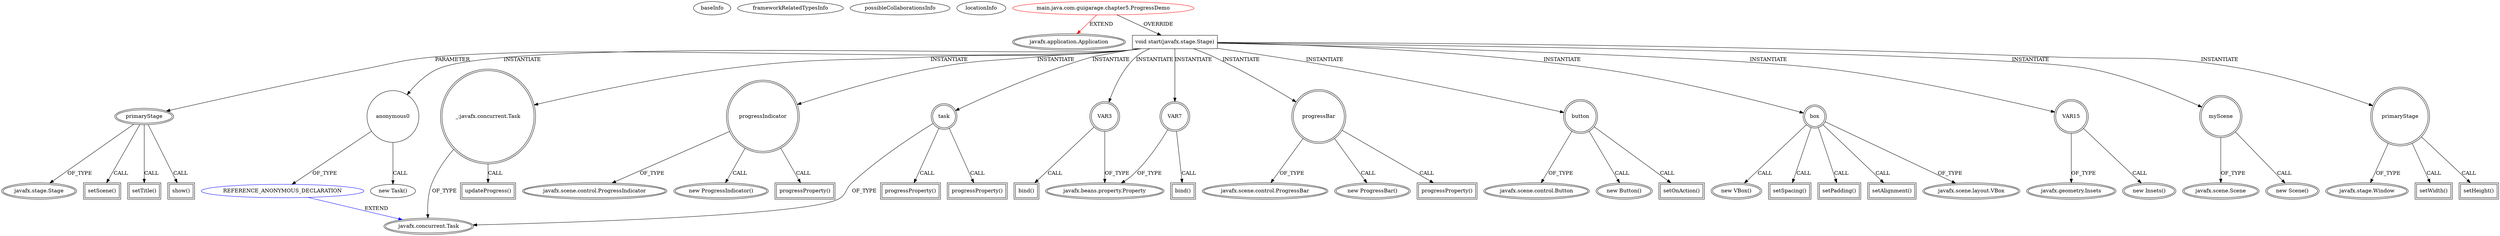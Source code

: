 digraph {
baseInfo[graphId=2859,category="extension_graph",isAnonymous=false,possibleRelation=true]
frameworkRelatedTypesInfo[0="javafx.application.Application"]
possibleCollaborationsInfo[0="2859~OVERRIDING_METHOD_DECLARATION-INSTANTIATION-~javafx.application.Application ~javafx.concurrent.Task ~false~true"]
locationInfo[projectName="guigarage-mastering-javafx-controls",filePath="/guigarage-mastering-javafx-controls/mastering-javafx-controls-master/src/main/java/com/guigarage/chapter5/ProgressDemo.java",contextSignature="ProgressDemo",graphId="2859"]
0[label="main.java.com.guigarage.chapter5.ProgressDemo",vertexType="ROOT_CLIENT_CLASS_DECLARATION",isFrameworkType=false,color=red]
1[label="javafx.application.Application",vertexType="FRAMEWORK_CLASS_TYPE",isFrameworkType=true,peripheries=2]
2[label="void start(javafx.stage.Stage)",vertexType="OVERRIDING_METHOD_DECLARATION",isFrameworkType=false,shape=box]
3[label="primaryStage",vertexType="PARAMETER_DECLARATION",isFrameworkType=true,peripheries=2]
4[label="javafx.stage.Stage",vertexType="FRAMEWORK_CLASS_TYPE",isFrameworkType=true,peripheries=2]
6[label="anonymous0",vertexType="VARIABLE_EXPRESION",isFrameworkType=false,shape=circle]
7[label="REFERENCE_ANONYMOUS_DECLARATION",vertexType="REFERENCE_ANONYMOUS_DECLARATION",isFrameworkType=false,color=blue]
8[label="javafx.concurrent.Task",vertexType="FRAMEWORK_CLASS_TYPE",isFrameworkType=true,peripheries=2]
5[label="new Task()",vertexType="CONSTRUCTOR_CALL",isFrameworkType=false]
9[label="_:javafx.concurrent.Task",vertexType="VARIABLE_EXPRESION",isFrameworkType=true,peripheries=2,shape=circle]
10[label="updateProgress()",vertexType="INSIDE_CALL",isFrameworkType=true,peripheries=2,shape=box]
13[label="progressIndicator",vertexType="VARIABLE_EXPRESION",isFrameworkType=true,peripheries=2,shape=circle]
14[label="javafx.scene.control.ProgressIndicator",vertexType="FRAMEWORK_CLASS_TYPE",isFrameworkType=true,peripheries=2]
12[label="new ProgressIndicator()",vertexType="CONSTRUCTOR_CALL",isFrameworkType=true,peripheries=2]
15[label="VAR3",vertexType="VARIABLE_EXPRESION",isFrameworkType=true,peripheries=2,shape=circle]
17[label="javafx.beans.property.Property",vertexType="FRAMEWORK_INTERFACE_TYPE",isFrameworkType=true,peripheries=2]
16[label="bind()",vertexType="INSIDE_CALL",isFrameworkType=true,peripheries=2,shape=box]
19[label="progressProperty()",vertexType="INSIDE_CALL",isFrameworkType=true,peripheries=2,shape=box]
20[label="task",vertexType="VARIABLE_EXPRESION",isFrameworkType=true,peripheries=2,shape=circle]
21[label="progressProperty()",vertexType="INSIDE_CALL",isFrameworkType=true,peripheries=2,shape=box]
24[label="progressBar",vertexType="VARIABLE_EXPRESION",isFrameworkType=true,peripheries=2,shape=circle]
25[label="javafx.scene.control.ProgressBar",vertexType="FRAMEWORK_CLASS_TYPE",isFrameworkType=true,peripheries=2]
23[label="new ProgressBar()",vertexType="CONSTRUCTOR_CALL",isFrameworkType=true,peripheries=2]
26[label="VAR7",vertexType="VARIABLE_EXPRESION",isFrameworkType=true,peripheries=2,shape=circle]
27[label="bind()",vertexType="INSIDE_CALL",isFrameworkType=true,peripheries=2,shape=box]
30[label="progressProperty()",vertexType="INSIDE_CALL",isFrameworkType=true,peripheries=2,shape=box]
32[label="progressProperty()",vertexType="INSIDE_CALL",isFrameworkType=true,peripheries=2,shape=box]
34[label="button",vertexType="VARIABLE_EXPRESION",isFrameworkType=true,peripheries=2,shape=circle]
35[label="javafx.scene.control.Button",vertexType="FRAMEWORK_CLASS_TYPE",isFrameworkType=true,peripheries=2]
33[label="new Button()",vertexType="CONSTRUCTOR_CALL",isFrameworkType=true,peripheries=2]
37[label="setOnAction()",vertexType="INSIDE_CALL",isFrameworkType=true,peripheries=2,shape=box]
39[label="box",vertexType="VARIABLE_EXPRESION",isFrameworkType=true,peripheries=2,shape=circle]
40[label="javafx.scene.layout.VBox",vertexType="FRAMEWORK_CLASS_TYPE",isFrameworkType=true,peripheries=2]
38[label="new VBox()",vertexType="CONSTRUCTOR_CALL",isFrameworkType=true,peripheries=2]
42[label="setSpacing()",vertexType="INSIDE_CALL",isFrameworkType=true,peripheries=2,shape=box]
44[label="setPadding()",vertexType="INSIDE_CALL",isFrameworkType=true,peripheries=2,shape=box]
46[label="VAR15",vertexType="VARIABLE_EXPRESION",isFrameworkType=true,peripheries=2,shape=circle]
47[label="javafx.geometry.Insets",vertexType="FRAMEWORK_CLASS_TYPE",isFrameworkType=true,peripheries=2]
45[label="new Insets()",vertexType="CONSTRUCTOR_CALL",isFrameworkType=true,peripheries=2]
49[label="setAlignment()",vertexType="INSIDE_CALL",isFrameworkType=true,peripheries=2,shape=box]
51[label="myScene",vertexType="VARIABLE_EXPRESION",isFrameworkType=true,peripheries=2,shape=circle]
52[label="javafx.scene.Scene",vertexType="FRAMEWORK_CLASS_TYPE",isFrameworkType=true,peripheries=2]
50[label="new Scene()",vertexType="CONSTRUCTOR_CALL",isFrameworkType=true,peripheries=2]
54[label="setScene()",vertexType="INSIDE_CALL",isFrameworkType=true,peripheries=2,shape=box]
56[label="setTitle()",vertexType="INSIDE_CALL",isFrameworkType=true,peripheries=2,shape=box]
57[label="primaryStage",vertexType="VARIABLE_EXPRESION",isFrameworkType=true,peripheries=2,shape=circle]
59[label="javafx.stage.Window",vertexType="FRAMEWORK_CLASS_TYPE",isFrameworkType=true,peripheries=2]
58[label="setWidth()",vertexType="INSIDE_CALL",isFrameworkType=true,peripheries=2,shape=box]
61[label="setHeight()",vertexType="INSIDE_CALL",isFrameworkType=true,peripheries=2,shape=box]
63[label="show()",vertexType="INSIDE_CALL",isFrameworkType=true,peripheries=2,shape=box]
0->1[label="EXTEND",color=red]
0->2[label="OVERRIDE"]
3->4[label="OF_TYPE"]
2->3[label="PARAMETER"]
2->6[label="INSTANTIATE"]
7->8[label="EXTEND",color=blue]
6->7[label="OF_TYPE"]
6->5[label="CALL"]
2->9[label="INSTANTIATE"]
9->8[label="OF_TYPE"]
9->10[label="CALL"]
2->13[label="INSTANTIATE"]
13->14[label="OF_TYPE"]
13->12[label="CALL"]
2->15[label="INSTANTIATE"]
15->17[label="OF_TYPE"]
15->16[label="CALL"]
13->19[label="CALL"]
2->20[label="INSTANTIATE"]
20->8[label="OF_TYPE"]
20->21[label="CALL"]
2->24[label="INSTANTIATE"]
24->25[label="OF_TYPE"]
24->23[label="CALL"]
2->26[label="INSTANTIATE"]
26->17[label="OF_TYPE"]
26->27[label="CALL"]
24->30[label="CALL"]
20->32[label="CALL"]
2->34[label="INSTANTIATE"]
34->35[label="OF_TYPE"]
34->33[label="CALL"]
34->37[label="CALL"]
2->39[label="INSTANTIATE"]
39->40[label="OF_TYPE"]
39->38[label="CALL"]
39->42[label="CALL"]
39->44[label="CALL"]
2->46[label="INSTANTIATE"]
46->47[label="OF_TYPE"]
46->45[label="CALL"]
39->49[label="CALL"]
2->51[label="INSTANTIATE"]
51->52[label="OF_TYPE"]
51->50[label="CALL"]
3->54[label="CALL"]
3->56[label="CALL"]
2->57[label="INSTANTIATE"]
57->59[label="OF_TYPE"]
57->58[label="CALL"]
57->61[label="CALL"]
3->63[label="CALL"]
}
